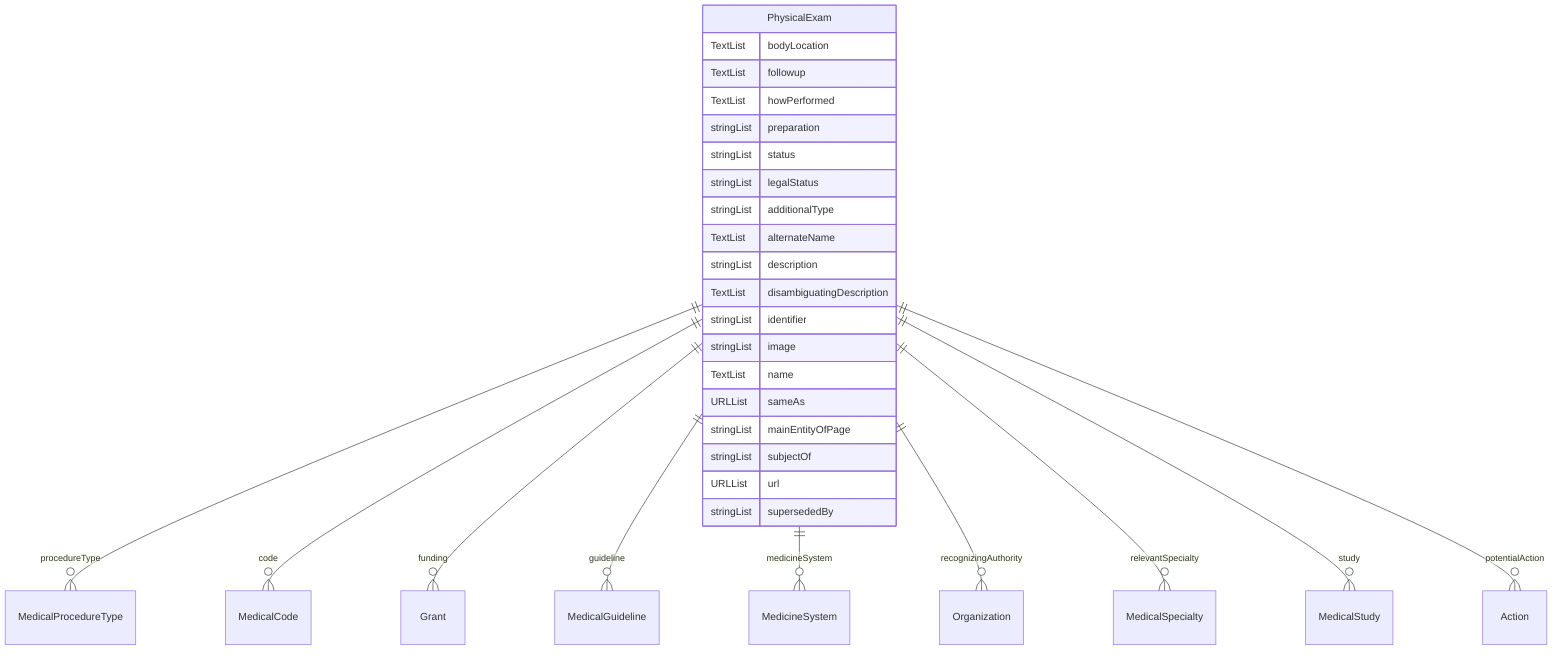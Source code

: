 erDiagram
PhysicalExam {
    TextList bodyLocation  
    TextList followup  
    TextList howPerformed  
    stringList preparation  
    stringList status  
    stringList legalStatus  
    stringList additionalType  
    TextList alternateName  
    stringList description  
    TextList disambiguatingDescription  
    stringList identifier  
    stringList image  
    TextList name  
    URLList sameAs  
    stringList mainEntityOfPage  
    stringList subjectOf  
    URLList url  
    stringList supersededBy  
}

PhysicalExam ||--}o MedicalProcedureType : "procedureType"
PhysicalExam ||--}o MedicalCode : "code"
PhysicalExam ||--}o Grant : "funding"
PhysicalExam ||--}o MedicalGuideline : "guideline"
PhysicalExam ||--}o MedicineSystem : "medicineSystem"
PhysicalExam ||--}o Organization : "recognizingAuthority"
PhysicalExam ||--}o MedicalSpecialty : "relevantSpecialty"
PhysicalExam ||--}o MedicalStudy : "study"
PhysicalExam ||--}o Action : "potentialAction"